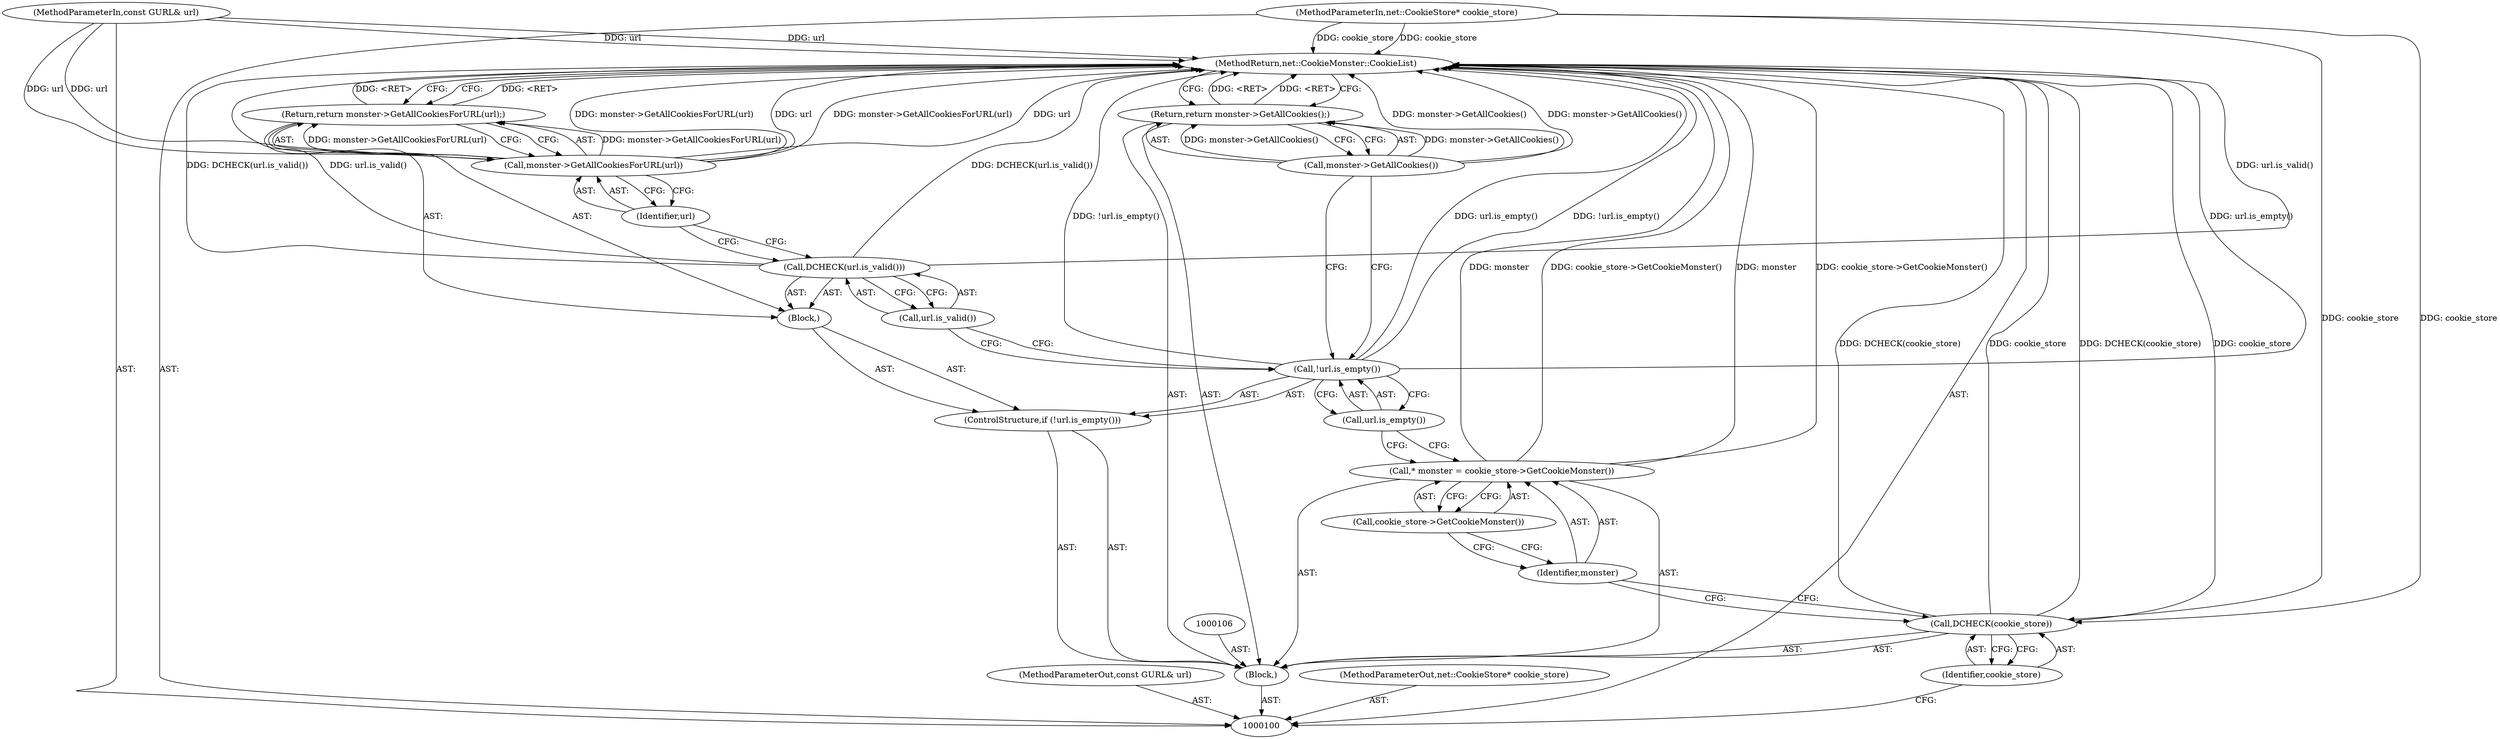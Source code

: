 digraph "0_Chrome_b7e899141194fa27d55a990e38ae8bdcc5183a90_6" {
"1000121" [label="(MethodReturn,net::CookieMonster::CookieList)"];
"1000102" [label="(MethodParameterIn,const GURL& url)"];
"1000158" [label="(MethodParameterOut,const GURL& url)"];
"1000101" [label="(MethodParameterIn,net::CookieStore* cookie_store)"];
"1000157" [label="(MethodParameterOut,net::CookieStore* cookie_store)"];
"1000103" [label="(Block,)"];
"1000104" [label="(Call,DCHECK(cookie_store))"];
"1000105" [label="(Identifier,cookie_store)"];
"1000107" [label="(Call,* monster = cookie_store->GetCookieMonster())"];
"1000108" [label="(Identifier,monster)"];
"1000109" [label="(Call,cookie_store->GetCookieMonster())"];
"1000113" [label="(Block,)"];
"1000110" [label="(ControlStructure,if (!url.is_empty()))"];
"1000111" [label="(Call,!url.is_empty())"];
"1000112" [label="(Call,url.is_empty())"];
"1000115" [label="(Call,url.is_valid())"];
"1000114" [label="(Call,DCHECK(url.is_valid()))"];
"1000117" [label="(Call,monster->GetAllCookiesForURL(url))"];
"1000118" [label="(Identifier,url)"];
"1000116" [label="(Return,return monster->GetAllCookiesForURL(url);)"];
"1000119" [label="(Return,return monster->GetAllCookies();)"];
"1000120" [label="(Call,monster->GetAllCookies())"];
"1000121" -> "1000100"  [label="AST: "];
"1000121" -> "1000116"  [label="CFG: "];
"1000121" -> "1000119"  [label="CFG: "];
"1000116" -> "1000121"  [label="DDG: <RET>"];
"1000117" -> "1000121"  [label="DDG: monster->GetAllCookiesForURL(url)"];
"1000117" -> "1000121"  [label="DDG: url"];
"1000107" -> "1000121"  [label="DDG: monster"];
"1000107" -> "1000121"  [label="DDG: cookie_store->GetCookieMonster()"];
"1000104" -> "1000121"  [label="DDG: DCHECK(cookie_store)"];
"1000104" -> "1000121"  [label="DDG: cookie_store"];
"1000114" -> "1000121"  [label="DDG: DCHECK(url.is_valid())"];
"1000114" -> "1000121"  [label="DDG: url.is_valid()"];
"1000111" -> "1000121"  [label="DDG: !url.is_empty()"];
"1000111" -> "1000121"  [label="DDG: url.is_empty()"];
"1000102" -> "1000121"  [label="DDG: url"];
"1000101" -> "1000121"  [label="DDG: cookie_store"];
"1000120" -> "1000121"  [label="DDG: monster->GetAllCookies()"];
"1000119" -> "1000121"  [label="DDG: <RET>"];
"1000102" -> "1000100"  [label="AST: "];
"1000102" -> "1000121"  [label="DDG: url"];
"1000102" -> "1000117"  [label="DDG: url"];
"1000158" -> "1000100"  [label="AST: "];
"1000101" -> "1000100"  [label="AST: "];
"1000101" -> "1000121"  [label="DDG: cookie_store"];
"1000101" -> "1000104"  [label="DDG: cookie_store"];
"1000157" -> "1000100"  [label="AST: "];
"1000103" -> "1000100"  [label="AST: "];
"1000104" -> "1000103"  [label="AST: "];
"1000106" -> "1000103"  [label="AST: "];
"1000107" -> "1000103"  [label="AST: "];
"1000110" -> "1000103"  [label="AST: "];
"1000119" -> "1000103"  [label="AST: "];
"1000104" -> "1000103"  [label="AST: "];
"1000104" -> "1000105"  [label="CFG: "];
"1000105" -> "1000104"  [label="AST: "];
"1000108" -> "1000104"  [label="CFG: "];
"1000104" -> "1000121"  [label="DDG: DCHECK(cookie_store)"];
"1000104" -> "1000121"  [label="DDG: cookie_store"];
"1000101" -> "1000104"  [label="DDG: cookie_store"];
"1000105" -> "1000104"  [label="AST: "];
"1000105" -> "1000100"  [label="CFG: "];
"1000104" -> "1000105"  [label="CFG: "];
"1000107" -> "1000103"  [label="AST: "];
"1000107" -> "1000109"  [label="CFG: "];
"1000108" -> "1000107"  [label="AST: "];
"1000109" -> "1000107"  [label="AST: "];
"1000112" -> "1000107"  [label="CFG: "];
"1000107" -> "1000121"  [label="DDG: monster"];
"1000107" -> "1000121"  [label="DDG: cookie_store->GetCookieMonster()"];
"1000108" -> "1000107"  [label="AST: "];
"1000108" -> "1000104"  [label="CFG: "];
"1000109" -> "1000108"  [label="CFG: "];
"1000109" -> "1000107"  [label="AST: "];
"1000109" -> "1000108"  [label="CFG: "];
"1000107" -> "1000109"  [label="CFG: "];
"1000113" -> "1000110"  [label="AST: "];
"1000114" -> "1000113"  [label="AST: "];
"1000116" -> "1000113"  [label="AST: "];
"1000110" -> "1000103"  [label="AST: "];
"1000111" -> "1000110"  [label="AST: "];
"1000113" -> "1000110"  [label="AST: "];
"1000111" -> "1000110"  [label="AST: "];
"1000111" -> "1000112"  [label="CFG: "];
"1000112" -> "1000111"  [label="AST: "];
"1000115" -> "1000111"  [label="CFG: "];
"1000120" -> "1000111"  [label="CFG: "];
"1000111" -> "1000121"  [label="DDG: !url.is_empty()"];
"1000111" -> "1000121"  [label="DDG: url.is_empty()"];
"1000112" -> "1000111"  [label="AST: "];
"1000112" -> "1000107"  [label="CFG: "];
"1000111" -> "1000112"  [label="CFG: "];
"1000115" -> "1000114"  [label="AST: "];
"1000115" -> "1000111"  [label="CFG: "];
"1000114" -> "1000115"  [label="CFG: "];
"1000114" -> "1000113"  [label="AST: "];
"1000114" -> "1000115"  [label="CFG: "];
"1000115" -> "1000114"  [label="AST: "];
"1000118" -> "1000114"  [label="CFG: "];
"1000114" -> "1000121"  [label="DDG: DCHECK(url.is_valid())"];
"1000114" -> "1000121"  [label="DDG: url.is_valid()"];
"1000117" -> "1000116"  [label="AST: "];
"1000117" -> "1000118"  [label="CFG: "];
"1000118" -> "1000117"  [label="AST: "];
"1000116" -> "1000117"  [label="CFG: "];
"1000117" -> "1000121"  [label="DDG: monster->GetAllCookiesForURL(url)"];
"1000117" -> "1000121"  [label="DDG: url"];
"1000117" -> "1000116"  [label="DDG: monster->GetAllCookiesForURL(url)"];
"1000102" -> "1000117"  [label="DDG: url"];
"1000118" -> "1000117"  [label="AST: "];
"1000118" -> "1000114"  [label="CFG: "];
"1000117" -> "1000118"  [label="CFG: "];
"1000116" -> "1000113"  [label="AST: "];
"1000116" -> "1000117"  [label="CFG: "];
"1000117" -> "1000116"  [label="AST: "];
"1000121" -> "1000116"  [label="CFG: "];
"1000116" -> "1000121"  [label="DDG: <RET>"];
"1000117" -> "1000116"  [label="DDG: monster->GetAllCookiesForURL(url)"];
"1000119" -> "1000103"  [label="AST: "];
"1000119" -> "1000120"  [label="CFG: "];
"1000120" -> "1000119"  [label="AST: "];
"1000121" -> "1000119"  [label="CFG: "];
"1000119" -> "1000121"  [label="DDG: <RET>"];
"1000120" -> "1000119"  [label="DDG: monster->GetAllCookies()"];
"1000120" -> "1000119"  [label="AST: "];
"1000120" -> "1000111"  [label="CFG: "];
"1000119" -> "1000120"  [label="CFG: "];
"1000120" -> "1000121"  [label="DDG: monster->GetAllCookies()"];
"1000120" -> "1000119"  [label="DDG: monster->GetAllCookies()"];
}
